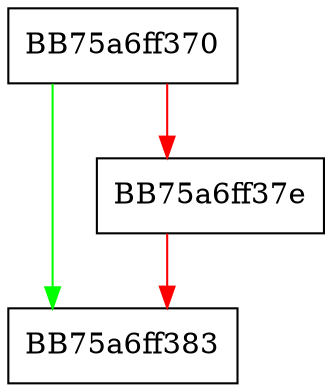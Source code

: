 digraph PostProcessRecords {
  node [shape="box"];
  graph [splines=ortho];
  BB75a6ff370 -> BB75a6ff383 [color="green"];
  BB75a6ff370 -> BB75a6ff37e [color="red"];
  BB75a6ff37e -> BB75a6ff383 [color="red"];
}